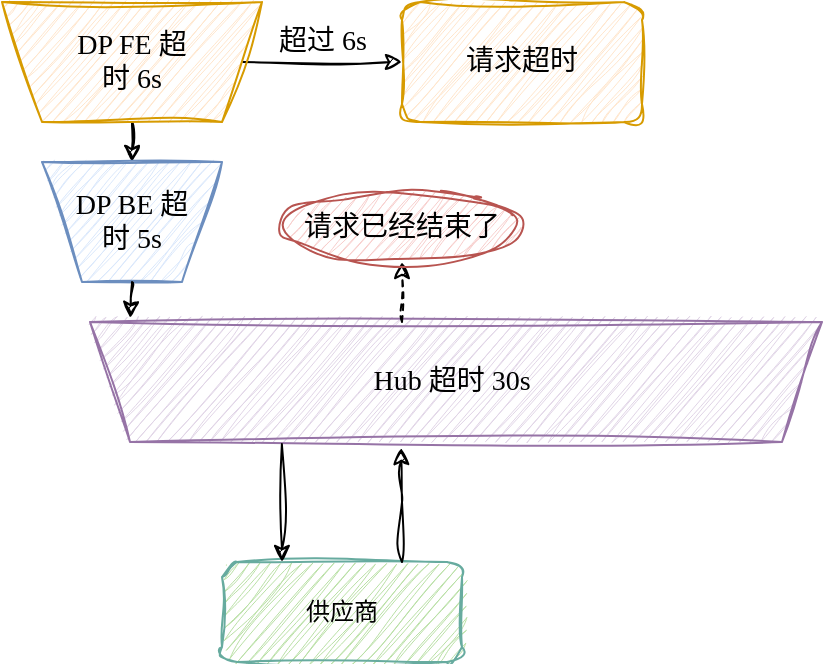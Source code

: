 <mxfile version="24.2.2" type="github" pages="4">
  <diagram name="第 1 页" id="4wBWDTke6CFt4cKtN_KJ">
    <mxGraphModel grid="1" page="1" gridSize="10" guides="1" tooltips="1" connect="1" arrows="1" fold="1" pageScale="1" pageWidth="827" pageHeight="1169" math="0" shadow="0">
      <root>
        <mxCell id="0" />
        <mxCell id="1" parent="0" />
        <mxCell id="wfLUzPqxdIhrwnnLZjeo-49" value="请求超时" style="rounded=1;whiteSpace=wrap;html=1;sketch=1;hachureGap=4;jiggle=2;curveFitting=1;fontFamily=手札体-简;fillColor=#ffe6cc;strokeColor=#d79b00;fontSize=14;" vertex="1" parent="1">
          <mxGeometry x="280" y="200" width="120" height="60" as="geometry" />
        </mxCell>
        <mxCell id="wfLUzPqxdIhrwnnLZjeo-69" style="edgeStyle=orthogonalEdgeStyle;rounded=0;sketch=1;hachureGap=4;jiggle=2;curveFitting=1;orthogonalLoop=1;jettySize=auto;html=1;exitX=0.5;exitY=0;exitDx=0;exitDy=0;entryX=0.5;entryY=1;entryDx=0;entryDy=0;fontFamily=手札体-简;fontSize=14;" edge="1" parent="1" source="wfLUzPqxdIhrwnnLZjeo-70" target="wfLUzPqxdIhrwnnLZjeo-71">
          <mxGeometry relative="1" as="geometry" />
        </mxCell>
        <mxCell id="wfLUzPqxdIhrwnnLZjeo-77" style="edgeStyle=orthogonalEdgeStyle;rounded=0;sketch=1;hachureGap=4;jiggle=2;curveFitting=1;orthogonalLoop=1;jettySize=auto;html=1;exitX=0;exitY=0.5;exitDx=0;exitDy=0;entryX=0;entryY=0.5;entryDx=0;entryDy=0;fontFamily=手札体-简;fontSize=14;" edge="1" parent="1" source="wfLUzPqxdIhrwnnLZjeo-70" target="wfLUzPqxdIhrwnnLZjeo-49">
          <mxGeometry relative="1" as="geometry" />
        </mxCell>
        <mxCell id="wfLUzPqxdIhrwnnLZjeo-78" value="超过 6s" style="edgeLabel;html=1;align=center;verticalAlign=middle;resizable=0;points=[];sketch=1;hachureGap=4;jiggle=2;curveFitting=1;fontFamily=手札体-简;fontSize=14;" vertex="1" connectable="0" parent="wfLUzPqxdIhrwnnLZjeo-77">
          <mxGeometry x="-0.261" y="1" relative="1" as="geometry">
            <mxPoint x="10" y="-9" as="offset" />
          </mxGeometry>
        </mxCell>
        <mxCell id="wfLUzPqxdIhrwnnLZjeo-70" value="" style="shape=trapezoid;perimeter=trapezoidPerimeter;whiteSpace=wrap;html=1;fixedSize=1;sketch=1;hachureGap=4;jiggle=2;curveFitting=1;fontFamily=手札体-简;rotation=-180;fillColor=#ffe6cc;strokeColor=#d79b00;fontSize=14;" vertex="1" parent="1">
          <mxGeometry x="80" y="200" width="130" height="60" as="geometry" />
        </mxCell>
        <mxCell id="wfLUzPqxdIhrwnnLZjeo-71" value="" style="shape=trapezoid;perimeter=trapezoidPerimeter;whiteSpace=wrap;html=1;fixedSize=1;sketch=1;hachureGap=4;jiggle=2;curveFitting=1;fontFamily=手札体-简;rotation=-180;fillColor=#dae8fc;strokeColor=#6c8ebf;fontSize=14;" vertex="1" parent="1">
          <mxGeometry x="100" y="280" width="90" height="60" as="geometry" />
        </mxCell>
        <mxCell id="wfLUzPqxdIhrwnnLZjeo-72" value="" style="shape=trapezoid;perimeter=trapezoidPerimeter;whiteSpace=wrap;html=1;fixedSize=1;sketch=1;hachureGap=4;jiggle=2;curveFitting=1;fontFamily=手札体-简;rotation=-180;fillColor=#e1d5e7;strokeColor=#9673a6;fontSize=14;" vertex="1" parent="1">
          <mxGeometry x="124" y="360" width="366" height="60" as="geometry" />
        </mxCell>
        <mxCell id="wfLUzPqxdIhrwnnLZjeo-73" value="DP FE 超时 6s" style="text;html=1;align=center;verticalAlign=middle;whiteSpace=wrap;rounded=0;fontFamily=手札体-简;fontSize=14;" vertex="1" parent="1">
          <mxGeometry x="115" y="215" width="60" height="30" as="geometry" />
        </mxCell>
        <mxCell id="wfLUzPqxdIhrwnnLZjeo-74" value="DP BE 超时 5s" style="text;html=1;align=center;verticalAlign=middle;whiteSpace=wrap;rounded=0;fontFamily=手札体-简;fontSize=14;" vertex="1" parent="1">
          <mxGeometry x="115" y="295" width="60" height="30" as="geometry" />
        </mxCell>
        <mxCell id="wfLUzPqxdIhrwnnLZjeo-75" style="edgeStyle=orthogonalEdgeStyle;rounded=0;sketch=1;hachureGap=4;jiggle=2;curveFitting=1;orthogonalLoop=1;jettySize=auto;html=1;exitX=0.5;exitY=0;exitDx=0;exitDy=0;entryX=0.945;entryY=1.033;entryDx=0;entryDy=0;entryPerimeter=0;fontFamily=手札体-简;fontSize=14;" edge="1" parent="1" source="wfLUzPqxdIhrwnnLZjeo-71" target="wfLUzPqxdIhrwnnLZjeo-72">
          <mxGeometry relative="1" as="geometry" />
        </mxCell>
        <mxCell id="wfLUzPqxdIhrwnnLZjeo-76" value="Hub 超时 30s" style="text;html=1;align=center;verticalAlign=middle;whiteSpace=wrap;rounded=0;fontFamily=手札体-简;fontSize=14;" vertex="1" parent="1">
          <mxGeometry x="260" y="375" width="90" height="30" as="geometry" />
        </mxCell>
        <mxCell id="_rMoHiiatQQcIpceKY-8-1" value="供应商" style="rounded=1;whiteSpace=wrap;html=1;sketch=1;hachureGap=4;jiggle=2;curveFitting=1;fontFamily=手札体-简;fillColor=#B9E0A5;strokeColor=#67AB9F;" vertex="1" parent="1">
          <mxGeometry x="190" y="480" width="120" height="50" as="geometry" />
        </mxCell>
        <mxCell id="_rMoHiiatQQcIpceKY-8-2" value="" style="endArrow=classic;html=1;rounded=0;sketch=1;hachureGap=4;jiggle=2;curveFitting=1;fontFamily=Architects Daughter;fontSource=https%3A%2F%2Ffonts.googleapis.com%2Fcss%3Ffamily%3DArchitects%2BDaughter;exitX=0.854;exitY=-0.017;exitDx=0;exitDy=0;exitPerimeter=0;entryX=0.25;entryY=0;entryDx=0;entryDy=0;" edge="1" parent="1" target="_rMoHiiatQQcIpceKY-8-1">
          <mxGeometry width="50" height="50" relative="1" as="geometry">
            <mxPoint x="219.936" y="421.02" as="sourcePoint" />
            <mxPoint x="219.5" y="470" as="targetPoint" />
          </mxGeometry>
        </mxCell>
        <mxCell id="oRFlDbXxuyrQ3pjA32C9-1" style="edgeStyle=orthogonalEdgeStyle;rounded=0;sketch=1;hachureGap=4;jiggle=2;curveFitting=1;orthogonalLoop=1;jettySize=auto;html=1;exitX=0.75;exitY=0;exitDx=0;exitDy=0;entryX=0.575;entryY=-0.05;entryDx=0;entryDy=0;entryPerimeter=0;fontFamily=Architects Daughter;fontSource=https%3A%2F%2Ffonts.googleapis.com%2Fcss%3Ffamily%3DArchitects%2BDaughter;" edge="1" parent="1" source="_rMoHiiatQQcIpceKY-8-1" target="wfLUzPqxdIhrwnnLZjeo-72">
          <mxGeometry relative="1" as="geometry" />
        </mxCell>
        <mxCell id="oRFlDbXxuyrQ3pjA32C9-4" style="edgeStyle=orthogonalEdgeStyle;rounded=0;sketch=1;hachureGap=4;jiggle=2;curveFitting=1;orthogonalLoop=1;jettySize=auto;html=1;exitX=0.75;exitY=0;exitDx=0;exitDy=0;fontFamily=Architects Daughter;fontSource=https%3A%2F%2Ffonts.googleapis.com%2Fcss%3Ffamily%3DArchitects%2BDaughter;dashed=1;" edge="1" parent="1">
          <mxGeometry relative="1" as="geometry">
            <mxPoint x="280" y="360" as="sourcePoint" />
            <mxPoint x="280" y="330" as="targetPoint" />
          </mxGeometry>
        </mxCell>
        <mxCell id="kFN-u6hrtb1uAsJHMrWr-1" value="请求已经结束了" style="ellipse;whiteSpace=wrap;html=1;sketch=1;hachureGap=4;jiggle=2;curveFitting=1;fontFamily=手札体-简;fontSize=14;fillColor=#f8cecc;strokeColor=#b85450;" vertex="1" parent="1">
          <mxGeometry x="220" y="295" width="120" height="35" as="geometry" />
        </mxCell>
      </root>
    </mxGraphModel>
  </diagram>
  <diagram id="sL1okS8TRLE8kH8W7ids" name="第 2 页">
    <mxGraphModel dx="1633" dy="879" grid="1" gridSize="10" guides="1" tooltips="1" connect="1" arrows="1" fold="1" page="1" pageScale="1" pageWidth="827" pageHeight="1169" math="0" shadow="0">
      <root>
        <mxCell id="0" />
        <mxCell id="1" parent="0" />
        <mxCell id="i9DNymNOSBwEeFOCKcfr-1" style="edgeStyle=orthogonalEdgeStyle;rounded=0;sketch=1;hachureGap=4;jiggle=2;curveFitting=1;orthogonalLoop=1;jettySize=auto;html=1;exitX=0.5;exitY=0;exitDx=0;exitDy=0;entryX=0.5;entryY=1;entryDx=0;entryDy=0;fontFamily=手札体-简;fontSize=14;" parent="1" source="i9DNymNOSBwEeFOCKcfr-3" target="i9DNymNOSBwEeFOCKcfr-4" edge="1">
          <mxGeometry relative="1" as="geometry" />
        </mxCell>
        <mxCell id="i9DNymNOSBwEeFOCKcfr-2" style="edgeStyle=orthogonalEdgeStyle;rounded=0;sketch=1;hachureGap=4;jiggle=2;curveFitting=1;orthogonalLoop=1;jettySize=auto;html=1;exitX=0;exitY=0.5;exitDx=0;exitDy=0;entryX=1;entryY=0.5;entryDx=0;entryDy=0;fontFamily=手札体-简;fontSize=14;" parent="1" source="i9DNymNOSBwEeFOCKcfr-3" target="i9DNymNOSBwEeFOCKcfr-11" edge="1">
          <mxGeometry relative="1" as="geometry">
            <mxPoint x="250" y="230" as="targetPoint" />
          </mxGeometry>
        </mxCell>
        <mxCell id="i9DNymNOSBwEeFOCKcfr-3" value="" style="shape=trapezoid;perimeter=trapezoidPerimeter;whiteSpace=wrap;html=1;fixedSize=1;sketch=1;hachureGap=4;jiggle=2;curveFitting=1;fontFamily=手札体-简;rotation=-180;fillColor=#ffe6cc;strokeColor=#d79b00;fontSize=14;" parent="1" vertex="1">
          <mxGeometry x="80" y="200" width="130" height="60" as="geometry" />
        </mxCell>
        <mxCell id="i9DNymNOSBwEeFOCKcfr-4" value="" style="shape=trapezoid;perimeter=trapezoidPerimeter;whiteSpace=wrap;html=1;fixedSize=1;sketch=1;hachureGap=4;jiggle=2;curveFitting=1;fontFamily=手札体-简;rotation=-180;fillColor=#dae8fc;strokeColor=#6c8ebf;fontSize=14;" parent="1" vertex="1">
          <mxGeometry x="100" y="280" width="90" height="60" as="geometry" />
        </mxCell>
        <mxCell id="i9DNymNOSBwEeFOCKcfr-5" style="edgeStyle=orthogonalEdgeStyle;rounded=0;sketch=1;hachureGap=4;jiggle=2;curveFitting=1;orthogonalLoop=1;jettySize=auto;html=1;exitX=0;exitY=0.5;exitDx=0;exitDy=0;entryX=0;entryY=0.25;entryDx=0;entryDy=0;fontFamily=手札体-简;fontSize=14;" parent="1" source="i9DNymNOSBwEeFOCKcfr-6" target="i9DNymNOSBwEeFOCKcfr-20" edge="1">
          <mxGeometry relative="1" as="geometry">
            <Array as="points">
              <mxPoint x="497" y="390" />
              <mxPoint x="497" y="340" />
            </Array>
          </mxGeometry>
        </mxCell>
        <mxCell id="i9DNymNOSBwEeFOCKcfr-6" value="" style="shape=trapezoid;perimeter=trapezoidPerimeter;whiteSpace=wrap;html=1;fixedSize=1;sketch=1;hachureGap=4;jiggle=2;curveFitting=1;fontFamily=手札体-简;rotation=-180;fillColor=#e1d5e7;strokeColor=#9673a6;fontSize=14;" parent="1" vertex="1">
          <mxGeometry x="124" y="360" width="366" height="70" as="geometry" />
        </mxCell>
        <mxCell id="i9DNymNOSBwEeFOCKcfr-7" value="DP BE 超时 5s" style="text;html=1;align=center;verticalAlign=middle;whiteSpace=wrap;rounded=0;fontFamily=手札体-简;fontSize=14;" parent="1" vertex="1">
          <mxGeometry x="115" y="295" width="60" height="30" as="geometry" />
        </mxCell>
        <mxCell id="i9DNymNOSBwEeFOCKcfr-8" style="edgeStyle=orthogonalEdgeStyle;rounded=0;sketch=1;hachureGap=4;jiggle=2;curveFitting=1;orthogonalLoop=1;jettySize=auto;html=1;exitX=0.5;exitY=0;exitDx=0;exitDy=0;entryX=0.945;entryY=1.033;entryDx=0;entryDy=0;entryPerimeter=0;fontFamily=手札体-简;fontSize=14;" parent="1" source="i9DNymNOSBwEeFOCKcfr-4" target="i9DNymNOSBwEeFOCKcfr-6" edge="1">
          <mxGeometry relative="1" as="geometry" />
        </mxCell>
        <mxCell id="i9DNymNOSBwEeFOCKcfr-9" style="edgeStyle=orthogonalEdgeStyle;rounded=0;sketch=1;hachureGap=4;jiggle=2;curveFitting=1;orthogonalLoop=1;jettySize=auto;html=1;exitX=0.5;exitY=0;exitDx=0;exitDy=0;entryX=0.5;entryY=1;entryDx=0;entryDy=0;fontFamily=手札体-简;fontSize=14;" parent="1" source="i9DNymNOSBwEeFOCKcfr-11" target="i9DNymNOSBwEeFOCKcfr-13" edge="1">
          <mxGeometry relative="1" as="geometry" />
        </mxCell>
        <mxCell id="i9DNymNOSBwEeFOCKcfr-10" style="edgeStyle=orthogonalEdgeStyle;rounded=0;sketch=1;hachureGap=4;jiggle=2;curveFitting=1;orthogonalLoop=1;jettySize=auto;html=1;exitX=0;exitY=0.5;exitDx=0;exitDy=0;entryX=1;entryY=0.5;entryDx=0;entryDy=0;fontFamily=手札体-简;fontSize=14;" parent="1" source="i9DNymNOSBwEeFOCKcfr-11" target="i9DNymNOSBwEeFOCKcfr-18" edge="1">
          <mxGeometry relative="1" as="geometry" />
        </mxCell>
        <mxCell id="i9DNymNOSBwEeFOCKcfr-11" value="" style="shape=trapezoid;perimeter=trapezoidPerimeter;whiteSpace=wrap;html=1;fixedSize=1;sketch=1;hachureGap=4;jiggle=2;curveFitting=1;fontFamily=手札体-简;rotation=-180;fillColor=#ffe6cc;strokeColor=#d79b00;fontSize=14;" parent="1" vertex="1">
          <mxGeometry x="240" y="200" width="130" height="60" as="geometry" />
        </mxCell>
        <mxCell id="i9DNymNOSBwEeFOCKcfr-12" style="edgeStyle=orthogonalEdgeStyle;rounded=0;sketch=1;hachureGap=4;jiggle=2;curveFitting=1;orthogonalLoop=1;jettySize=auto;html=1;exitX=0.5;exitY=0;exitDx=0;exitDy=0;entryX=0.5;entryY=1;entryDx=0;entryDy=0;fontFamily=手札体-简;fontSize=14;" parent="1" source="i9DNymNOSBwEeFOCKcfr-13" target="i9DNymNOSBwEeFOCKcfr-6" edge="1">
          <mxGeometry relative="1" as="geometry" />
        </mxCell>
        <mxCell id="i9DNymNOSBwEeFOCKcfr-13" value="" style="shape=trapezoid;perimeter=trapezoidPerimeter;whiteSpace=wrap;html=1;fixedSize=1;sketch=1;hachureGap=4;jiggle=2;curveFitting=1;fontFamily=手札体-简;rotation=-180;fillColor=#dae8fc;strokeColor=#6c8ebf;fontSize=14;" parent="1" vertex="1">
          <mxGeometry x="260" y="280" width="90" height="60" as="geometry" />
        </mxCell>
        <mxCell id="i9DNymNOSBwEeFOCKcfr-14" value="DP BE 超时 5s" style="text;html=1;align=center;verticalAlign=middle;whiteSpace=wrap;rounded=0;fontFamily=手札体-简;fontSize=14;" parent="1" vertex="1">
          <mxGeometry x="275" y="295" width="60" height="30" as="geometry" />
        </mxCell>
        <mxCell id="i9DNymNOSBwEeFOCKcfr-15" value="超时重试" style="text;html=1;align=center;verticalAlign=middle;whiteSpace=wrap;rounded=0;fontFamily=手札体-简;fontSize=14;" parent="1" vertex="1">
          <mxGeometry x="196" y="235" width="64" height="30" as="geometry" />
        </mxCell>
        <mxCell id="i9DNymNOSBwEeFOCKcfr-16" style="edgeStyle=orthogonalEdgeStyle;rounded=0;sketch=1;hachureGap=4;jiggle=2;curveFitting=1;orthogonalLoop=1;jettySize=auto;html=1;exitX=0.5;exitY=0;exitDx=0;exitDy=0;entryX=0.5;entryY=1;entryDx=0;entryDy=0;fontFamily=手札体-简;fontSize=14;" parent="1" source="i9DNymNOSBwEeFOCKcfr-18" target="i9DNymNOSBwEeFOCKcfr-20" edge="1">
          <mxGeometry relative="1" as="geometry" />
        </mxCell>
        <mxCell id="i9DNymNOSBwEeFOCKcfr-17" style="edgeStyle=orthogonalEdgeStyle;rounded=0;sketch=1;hachureGap=4;jiggle=2;curveFitting=1;orthogonalLoop=1;jettySize=auto;html=1;exitX=0;exitY=0.5;exitDx=0;exitDy=0;fontFamily=手札体-简;entryX=0;entryY=0.5;entryDx=0;entryDy=0;fontSize=14;" parent="1" source="i9DNymNOSBwEeFOCKcfr-18" target="i9DNymNOSBwEeFOCKcfr-25" edge="1">
          <mxGeometry relative="1" as="geometry">
            <mxPoint x="560" y="230" as="targetPoint" />
          </mxGeometry>
        </mxCell>
        <mxCell id="i9DNymNOSBwEeFOCKcfr-18" value="" style="shape=trapezoid;perimeter=trapezoidPerimeter;whiteSpace=wrap;html=1;fixedSize=1;sketch=1;hachureGap=4;jiggle=2;curveFitting=1;fontFamily=手札体-简;rotation=-180;fillColor=#ffe6cc;strokeColor=#d79b00;fontSize=14;" parent="1" vertex="1">
          <mxGeometry x="400" y="200" width="130" height="60" as="geometry" />
        </mxCell>
        <mxCell id="i9DNymNOSBwEeFOCKcfr-19" style="edgeStyle=orthogonalEdgeStyle;rounded=0;sketch=1;hachureGap=4;jiggle=2;curveFitting=1;orthogonalLoop=1;jettySize=auto;html=1;exitX=0;exitY=0.5;exitDx=0;exitDy=0;entryX=0;entryY=0.25;entryDx=0;entryDy=0;fontFamily=手札体-简;fontSize=14;" parent="1" source="i9DNymNOSBwEeFOCKcfr-20" target="i9DNymNOSBwEeFOCKcfr-18" edge="1">
          <mxGeometry relative="1" as="geometry">
            <Array as="points">
              <mxPoint x="516" y="310" />
            </Array>
          </mxGeometry>
        </mxCell>
        <mxCell id="i9DNymNOSBwEeFOCKcfr-20" value="" style="shape=trapezoid;perimeter=trapezoidPerimeter;whiteSpace=wrap;html=1;fixedSize=1;sketch=1;hachureGap=4;jiggle=2;curveFitting=1;fontFamily=手札体-简;rotation=-180;fillColor=#dae8fc;strokeColor=#6c8ebf;fontSize=14;" parent="1" vertex="1">
          <mxGeometry x="420" y="280" width="90" height="60" as="geometry" />
        </mxCell>
        <mxCell id="i9DNymNOSBwEeFOCKcfr-21" value="DP BE 超时 5s" style="text;html=1;align=center;verticalAlign=middle;whiteSpace=wrap;rounded=0;fontFamily=手札体-简;fontSize=14;" parent="1" vertex="1">
          <mxGeometry x="435" y="295" width="60" height="30" as="geometry" />
        </mxCell>
        <mxCell id="i9DNymNOSBwEeFOCKcfr-22" style="edgeStyle=orthogonalEdgeStyle;rounded=0;sketch=1;hachureGap=4;jiggle=2;curveFitting=1;orthogonalLoop=1;jettySize=auto;html=1;exitX=0.5;exitY=0;exitDx=0;exitDy=0;entryX=0.067;entryY=1.017;entryDx=0;entryDy=0;entryPerimeter=0;fontFamily=手札体-简;fontSize=14;" parent="1" source="i9DNymNOSBwEeFOCKcfr-20" target="i9DNymNOSBwEeFOCKcfr-6" edge="1">
          <mxGeometry relative="1" as="geometry" />
        </mxCell>
        <mxCell id="i9DNymNOSBwEeFOCKcfr-23" value="超时重试" style="text;html=1;align=center;verticalAlign=middle;whiteSpace=wrap;rounded=0;fontFamily=手札体-简;fontSize=14;" parent="1" vertex="1">
          <mxGeometry x="356" y="235" width="64" height="30" as="geometry" />
        </mxCell>
        <mxCell id="i9DNymNOSBwEeFOCKcfr-24" value="Hub 超时 30s" style="text;html=1;align=center;verticalAlign=middle;whiteSpace=wrap;rounded=0;fontFamily=手札体-简;fontSize=14;" parent="1" vertex="1">
          <mxGeometry x="210" y="380" width="90" height="30" as="geometry" />
        </mxCell>
        <mxCell id="i9DNymNOSBwEeFOCKcfr-25" value="请求结果" style="rounded=1;whiteSpace=wrap;html=1;sketch=1;hachureGap=4;jiggle=2;curveFitting=1;fontFamily=手札体-简;fillColor=#d5e8d4;strokeColor=#82b366;fontSize=14;" parent="1" vertex="1">
          <mxGeometry x="560" y="200" width="120" height="60" as="geometry" />
        </mxCell>
        <mxCell id="i9DNymNOSBwEeFOCKcfr-26" value="DP FE 超时 6s" style="text;html=1;align=center;verticalAlign=middle;whiteSpace=wrap;rounded=0;fontFamily=手札体-简;fontSize=14;" parent="1" vertex="1">
          <mxGeometry x="110" y="215" width="60" height="30" as="geometry" />
        </mxCell>
        <mxCell id="i9DNymNOSBwEeFOCKcfr-27" value="DP FE 超时 6s" style="text;html=1;align=center;verticalAlign=middle;whiteSpace=wrap;rounded=0;fontFamily=手札体-简;fontSize=14;" parent="1" vertex="1">
          <mxGeometry x="275" y="215" width="60" height="30" as="geometry" />
        </mxCell>
        <mxCell id="i9DNymNOSBwEeFOCKcfr-28" value="DP FE 超时 6s" style="text;html=1;align=center;verticalAlign=middle;whiteSpace=wrap;rounded=0;fontFamily=手札体-简;fontSize=14;" parent="1" vertex="1">
          <mxGeometry x="435" y="215" width="60" height="30" as="geometry" />
        </mxCell>
        <mxCell id="JL0E5EZfbtJe1sUb21RF-1" value="供应商" style="rounded=1;whiteSpace=wrap;html=1;sketch=1;hachureGap=4;jiggle=2;curveFitting=1;fontFamily=手札体-简;fillColor=#B9E0A5;strokeColor=#67AB9F;fontSize=14;" parent="1" vertex="1">
          <mxGeometry x="160" y="470" width="120" height="50" as="geometry" />
        </mxCell>
        <mxCell id="JL0E5EZfbtJe1sUb21RF-3" style="edgeStyle=orthogonalEdgeStyle;rounded=0;sketch=1;hachureGap=4;jiggle=2;curveFitting=1;orthogonalLoop=1;jettySize=auto;html=1;exitX=1;exitY=0.5;exitDx=0;exitDy=0;entryX=0.5;entryY=1;entryDx=0;entryDy=0;fontFamily=手札体-简;fontSize=14;" parent="1" source="JL0E5EZfbtJe1sUb21RF-1" target="JL0E5EZfbtJe1sUb21RF-6" edge="1">
          <mxGeometry relative="1" as="geometry" />
        </mxCell>
        <mxCell id="JL0E5EZfbtJe1sUb21RF-4" style="edgeStyle=orthogonalEdgeStyle;rounded=0;sketch=1;hachureGap=4;jiggle=2;curveFitting=1;orthogonalLoop=1;jettySize=auto;html=1;exitX=0.75;exitY=0;exitDx=0;exitDy=0;entryX=0.456;entryY=-0.124;entryDx=0;entryDy=0;entryPerimeter=0;fontFamily=手札体-简;fontSize=14;" parent="1" source="i9DNymNOSBwEeFOCKcfr-6" target="JL0E5EZfbtJe1sUb21RF-1" edge="1">
          <mxGeometry relative="1" as="geometry" />
        </mxCell>
        <mxCell id="JL0E5EZfbtJe1sUb21RF-6" value="缓存" style="rounded=0;whiteSpace=wrap;html=1;sketch=1;hachureGap=4;jiggle=2;curveFitting=1;fontFamily=手札体-简;fillColor=#e1d5e7;strokeColor=#9673a6;fontSize=14;" parent="1" vertex="1">
          <mxGeometry x="330" y="375" width="80" height="40" as="geometry" />
        </mxCell>
      </root>
    </mxGraphModel>
  </diagram>
  <diagram id="VIR1tt_H0xobz8A4FcwM" name="第 3 页">
    <mxGraphModel dx="1633" dy="879" grid="1" gridSize="10" guides="1" tooltips="1" connect="1" arrows="1" fold="1" page="1" pageScale="1" pageWidth="827" pageHeight="1169" math="0" shadow="0">
      <root>
        <mxCell id="0" />
        <mxCell id="1" parent="0" />
        <mxCell id="HpY48tn5f84cSBDydu3R-17" style="edgeStyle=orthogonalEdgeStyle;rounded=0;sketch=1;hachureGap=4;jiggle=2;curveFitting=1;orthogonalLoop=1;jettySize=auto;html=1;exitX=0.5;exitY=0;exitDx=0;exitDy=0;entryX=0.5;entryY=1;entryDx=0;entryDy=0;fontFamily=手札体-简;fontSize=14;" parent="1" source="HpY48tn5f84cSBDydu3R-5" target="HpY48tn5f84cSBDydu3R-6" edge="1">
          <mxGeometry relative="1" as="geometry" />
        </mxCell>
        <mxCell id="HpY48tn5f84cSBDydu3R-24" style="edgeStyle=orthogonalEdgeStyle;rounded=0;sketch=1;hachureGap=4;jiggle=2;curveFitting=1;orthogonalLoop=1;jettySize=auto;html=1;exitX=0;exitY=0.5;exitDx=0;exitDy=0;fontFamily=手札体-简;entryX=0;entryY=0.5;entryDx=0;entryDy=0;fontSize=14;" parent="1" source="HpY48tn5f84cSBDydu3R-5" target="_ectVcwdX56fO7pisQmW-1" edge="1">
          <mxGeometry relative="1" as="geometry">
            <mxPoint x="360" y="230" as="targetPoint" />
          </mxGeometry>
        </mxCell>
        <mxCell id="HpY48tn5f84cSBDydu3R-5" value="" style="shape=trapezoid;perimeter=trapezoidPerimeter;whiteSpace=wrap;html=1;fixedSize=1;sketch=1;hachureGap=4;jiggle=2;curveFitting=1;fontFamily=手札体-简;rotation=-180;fillColor=#ffe6cc;strokeColor=#d79b00;fontSize=14;" parent="1" vertex="1">
          <mxGeometry x="80" y="200" width="240" height="60" as="geometry" />
        </mxCell>
        <mxCell id="HpY48tn5f84cSBDydu3R-6" value="" style="shape=trapezoid;perimeter=trapezoidPerimeter;whiteSpace=wrap;html=1;fixedSize=1;sketch=1;hachureGap=4;jiggle=2;curveFitting=1;fontFamily=手札体-简;rotation=-180;fillColor=#dae8fc;strokeColor=#6c8ebf;fontSize=14;" parent="1" vertex="1">
          <mxGeometry x="100" y="280" width="200" height="60" as="geometry" />
        </mxCell>
        <mxCell id="HpY48tn5f84cSBDydu3R-8" value="" style="shape=trapezoid;perimeter=trapezoidPerimeter;whiteSpace=wrap;html=1;fixedSize=1;sketch=1;hachureGap=4;jiggle=2;curveFitting=1;fontFamily=手札体-简;rotation=-180;fillColor=#e1d5e7;strokeColor=#9673a6;fontSize=14;" parent="1" vertex="1">
          <mxGeometry x="114" y="360" width="366" height="60" as="geometry" />
        </mxCell>
        <mxCell id="HpY48tn5f84cSBDydu3R-9" value="DP FE 超时 11s" style="text;html=1;align=center;verticalAlign=middle;whiteSpace=wrap;rounded=0;fontFamily=手札体-简;fontSize=14;" parent="1" vertex="1">
          <mxGeometry x="132.5" y="215" width="135" height="30" as="geometry" />
        </mxCell>
        <mxCell id="HpY48tn5f84cSBDydu3R-10" value="DP BE 超时 10s" style="text;html=1;align=center;verticalAlign=middle;whiteSpace=wrap;rounded=0;fontFamily=手札体-简;fontSize=14;" parent="1" vertex="1">
          <mxGeometry x="142.5" y="295" width="115" height="30" as="geometry" />
        </mxCell>
        <mxCell id="HpY48tn5f84cSBDydu3R-12" value="Hub 超时 30s" style="text;html=1;align=center;verticalAlign=middle;whiteSpace=wrap;rounded=0;fontFamily=手札体-简;fontSize=14;" parent="1" vertex="1">
          <mxGeometry x="330" y="375" width="90" height="30" as="geometry" />
        </mxCell>
        <mxCell id="HpY48tn5f84cSBDydu3R-21" style="edgeStyle=orthogonalEdgeStyle;rounded=0;sketch=1;hachureGap=4;jiggle=2;curveFitting=1;orthogonalLoop=1;jettySize=auto;html=1;exitX=0.75;exitY=0;exitDx=0;exitDy=0;entryX=0.25;entryY=0;entryDx=0;entryDy=0;fontFamily=手札体-简;fontSize=14;" parent="1" source="HpY48tn5f84cSBDydu3R-14" target="HpY48tn5f84cSBDydu3R-19" edge="1">
          <mxGeometry relative="1" as="geometry" />
        </mxCell>
        <mxCell id="HpY48tn5f84cSBDydu3R-14" value="供应商" style="rounded=1;whiteSpace=wrap;html=1;sketch=1;hachureGap=4;jiggle=2;curveFitting=1;fontFamily=手札体-简;fillColor=#B9E0A5;strokeColor=#67AB9F;fontSize=14;" parent="1" vertex="1">
          <mxGeometry x="160" y="460" width="120" height="50" as="geometry" />
        </mxCell>
        <mxCell id="HpY48tn5f84cSBDydu3R-15" value="" style="endArrow=classic;html=1;rounded=0;sketch=1;hachureGap=4;jiggle=2;curveFitting=1;fontFamily=手札体-简;exitX=0.854;exitY=-0.017;exitDx=0;exitDy=0;exitPerimeter=0;entryX=0.5;entryY=0;entryDx=0;entryDy=0;fontSize=14;" parent="1" target="HpY48tn5f84cSBDydu3R-14" edge="1">
          <mxGeometry width="50" height="50" relative="1" as="geometry">
            <mxPoint x="219.936" y="421.02" as="sourcePoint" />
            <mxPoint x="219.5" y="470" as="targetPoint" />
          </mxGeometry>
        </mxCell>
        <mxCell id="HpY48tn5f84cSBDydu3R-22" style="edgeStyle=orthogonalEdgeStyle;rounded=0;sketch=1;hachureGap=4;jiggle=2;curveFitting=1;orthogonalLoop=1;jettySize=auto;html=1;exitX=0.25;exitY=1;exitDx=0;exitDy=0;entryX=0.25;entryY=0;entryDx=0;entryDy=0;fontFamily=手札体-简;fontSize=14;" parent="1" source="HpY48tn5f84cSBDydu3R-19" target="HpY48tn5f84cSBDydu3R-6" edge="1">
          <mxGeometry relative="1" as="geometry" />
        </mxCell>
        <mxCell id="HpY48tn5f84cSBDydu3R-19" value="" style="shape=trapezoid;perimeter=trapezoidPerimeter;whiteSpace=wrap;html=1;fixedSize=1;sketch=1;hachureGap=4;jiggle=2;curveFitting=1;fontFamily=手札体-简;rotation=-180;fillColor=#e1d5e7;strokeColor=#9673a6;fontSize=14;" parent="1" vertex="1">
          <mxGeometry x="124" y="370" width="168.5" height="40" as="geometry" />
        </mxCell>
        <mxCell id="HpY48tn5f84cSBDydu3R-20" value="绝大部分请求耗时 &amp;lt; 10s" style="text;html=1;align=center;verticalAlign=middle;whiteSpace=wrap;rounded=0;fontFamily=手札体-简;fontSize=14;" parent="1" vertex="1">
          <mxGeometry x="150.38" y="375" width="99.25" height="30" as="geometry" />
        </mxCell>
        <mxCell id="HpY48tn5f84cSBDydu3R-23" style="edgeStyle=orthogonalEdgeStyle;rounded=0;sketch=1;hachureGap=4;jiggle=2;curveFitting=1;orthogonalLoop=1;jettySize=auto;html=1;exitX=0.25;exitY=1;exitDx=0;exitDy=0;entryX=0.289;entryY=0.037;entryDx=0;entryDy=0;entryPerimeter=0;fontFamily=手札体-简;fontSize=14;" parent="1" source="HpY48tn5f84cSBDydu3R-6" target="HpY48tn5f84cSBDydu3R-5" edge="1">
          <mxGeometry relative="1" as="geometry" />
        </mxCell>
        <mxCell id="_ectVcwdX56fO7pisQmW-1" value="请求结果" style="rounded=1;whiteSpace=wrap;html=1;sketch=1;hachureGap=4;jiggle=2;curveFitting=1;fontFamily=手札体-简;fillColor=#d5e8d4;strokeColor=#82b366;fontSize=14;" parent="1" vertex="1">
          <mxGeometry x="360" y="200" width="120" height="60" as="geometry" />
        </mxCell>
        <mxCell id="_ectVcwdX56fO7pisQmW-2" style="edgeStyle=orthogonalEdgeStyle;rounded=0;sketch=1;hachureGap=4;jiggle=2;curveFitting=1;orthogonalLoop=1;jettySize=auto;html=1;exitX=0.5;exitY=0;exitDx=0;exitDy=0;entryX=0.771;entryY=0.987;entryDx=0;entryDy=0;entryPerimeter=0;fontFamily=Architects Daughter;fontSource=https%3A%2F%2Ffonts.googleapis.com%2Fcss%3Ffamily%3DArchitects%2BDaughter;" parent="1" source="HpY48tn5f84cSBDydu3R-6" target="HpY48tn5f84cSBDydu3R-8" edge="1">
          <mxGeometry relative="1" as="geometry" />
        </mxCell>
      </root>
    </mxGraphModel>
  </diagram>
  <diagram id="c4GqArriTeaF3FHyaZ6e" name="第 4 页">
    <mxGraphModel dx="1633" dy="879" grid="1" gridSize="10" guides="1" tooltips="1" connect="1" arrows="1" fold="1" page="1" pageScale="1" pageWidth="827" pageHeight="1169" math="0" shadow="0">
      <root>
        <mxCell id="0" />
        <mxCell id="1" parent="0" />
        <mxCell id="oXFwaoAncrmxWprxk_eS-44" value="" style="rounded=0;whiteSpace=wrap;html=1;sketch=1;hachureGap=4;jiggle=2;curveFitting=1;fontFamily=Architects Daughter;fontSource=https%3A%2F%2Ffonts.googleapis.com%2Fcss%3Ffamily%3DArchitects%2BDaughter;fillColor=none;dashed=1;dashPattern=8 8;" parent="1" vertex="1">
          <mxGeometry x="100" y="225" width="80" height="45" as="geometry" />
        </mxCell>
        <mxCell id="oXFwaoAncrmxWprxk_eS-39" value="" style="rounded=0;whiteSpace=wrap;html=1;sketch=1;hachureGap=4;jiggle=2;curveFitting=1;fontFamily=Architects Daughter;fontSource=https%3A%2F%2Ffonts.googleapis.com%2Fcss%3Ffamily%3DArchitects%2BDaughter;fillColor=#fff2cc;dashed=1;dashPattern=8 8;strokeColor=#d6b656;opacity=50;" parent="1" vertex="1">
          <mxGeometry x="460" y="60" width="490" height="310" as="geometry" />
        </mxCell>
        <mxCell id="oXFwaoAncrmxWprxk_eS-5" value="" style="edgeStyle=orthogonalEdgeStyle;rounded=0;sketch=1;hachureGap=4;jiggle=2;curveFitting=1;orthogonalLoop=1;jettySize=auto;html=1;fontFamily=手札体-简;fontSize=14;" parent="1" source="oXFwaoAncrmxWprxk_eS-1" target="oXFwaoAncrmxWprxk_eS-4" edge="1">
          <mxGeometry relative="1" as="geometry" />
        </mxCell>
        <mxCell id="oXFwaoAncrmxWprxk_eS-1" value="请求接口" style="rounded=1;whiteSpace=wrap;html=1;sketch=1;hachureGap=4;jiggle=2;curveFitting=1;fontFamily=手札体-简;fontSize=14;fillColor=#dae8fc;strokeColor=#6c8ebf;" parent="1" vertex="1">
          <mxGeometry x="80" y="160" width="120" height="60" as="geometry" />
        </mxCell>
        <mxCell id="oXFwaoAncrmxWprxk_eS-10" value="" style="edgeStyle=orthogonalEdgeStyle;rounded=0;sketch=1;hachureGap=4;jiggle=2;curveFitting=1;orthogonalLoop=1;jettySize=auto;html=1;fontFamily=手札体-简;fontSize=14;" parent="1" source="oXFwaoAncrmxWprxk_eS-4" target="oXFwaoAncrmxWprxk_eS-9" edge="1">
          <mxGeometry relative="1" as="geometry" />
        </mxCell>
        <mxCell id="oXFwaoAncrmxWprxk_eS-26" value="失败" style="edgeLabel;html=1;align=center;verticalAlign=middle;resizable=0;points=[];sketch=1;hachureGap=4;jiggle=2;curveFitting=1;fontFamily=手札体-简;fontSize=14;" parent="oXFwaoAncrmxWprxk_eS-10" vertex="1" connectable="0">
          <mxGeometry x="-0.111" y="2" relative="1" as="geometry">
            <mxPoint x="-8" y="-18" as="offset" />
          </mxGeometry>
        </mxCell>
        <mxCell id="oXFwaoAncrmxWprxk_eS-14" style="edgeStyle=orthogonalEdgeStyle;rounded=0;sketch=1;hachureGap=4;jiggle=2;curveFitting=1;orthogonalLoop=1;jettySize=auto;html=1;exitX=0.5;exitY=1;exitDx=0;exitDy=0;entryX=0.5;entryY=0;entryDx=0;entryDy=0;fontFamily=手札体-简;fontSize=14;" parent="1" source="oXFwaoAncrmxWprxk_eS-4" edge="1">
          <mxGeometry relative="1" as="geometry">
            <mxPoint x="325" y="300" as="targetPoint" />
          </mxGeometry>
        </mxCell>
        <mxCell id="oXFwaoAncrmxWprxk_eS-27" value="成功" style="edgeLabel;html=1;align=center;verticalAlign=middle;resizable=0;points=[];sketch=1;hachureGap=4;jiggle=2;curveFitting=1;fontFamily=手札体-简;fontSize=14;" parent="oXFwaoAncrmxWprxk_eS-14" vertex="1" connectable="0">
          <mxGeometry x="-0.653" relative="1" as="geometry">
            <mxPoint x="-15" as="offset" />
          </mxGeometry>
        </mxCell>
        <mxCell id="oXFwaoAncrmxWprxk_eS-4" value="接口成功？" style="rhombus;whiteSpace=wrap;html=1;fontSize=14;fontFamily=手札体-简;fillColor=#dae8fc;strokeColor=#6c8ebf;rounded=1;sketch=1;hachureGap=4;jiggle=2;curveFitting=1;" parent="1" vertex="1">
          <mxGeometry x="240" y="150" width="170" height="80" as="geometry" />
        </mxCell>
        <mxCell id="oXFwaoAncrmxWprxk_eS-17" value="" style="edgeStyle=orthogonalEdgeStyle;rounded=0;sketch=1;hachureGap=4;jiggle=2;curveFitting=1;orthogonalLoop=1;jettySize=auto;html=1;fontFamily=手札体-简;entryX=0;entryY=0.5;entryDx=0;entryDy=0;fontSize=14;" parent="1" source="oXFwaoAncrmxWprxk_eS-9" target="oXFwaoAncrmxWprxk_eS-18" edge="1">
          <mxGeometry relative="1" as="geometry">
            <mxPoint x="690" y="190" as="targetPoint" />
          </mxGeometry>
        </mxCell>
        <mxCell id="oXFwaoAncrmxWprxk_eS-29" value="可重试" style="edgeLabel;html=1;align=center;verticalAlign=middle;resizable=0;points=[];sketch=1;hachureGap=4;jiggle=2;curveFitting=1;fontFamily=手札体-简;fontSize=14;" parent="oXFwaoAncrmxWprxk_eS-17" vertex="1" connectable="0">
          <mxGeometry x="-0.432" y="4" relative="1" as="geometry">
            <mxPoint x="11" y="-16" as="offset" />
          </mxGeometry>
        </mxCell>
        <mxCell id="oXFwaoAncrmxWprxk_eS-9" value="&lt;div style=&quot;font-size: 14px;&quot;&gt;是否重试？&lt;/div&gt;" style="rhombus;whiteSpace=wrap;html=1;fontSize=14;fontFamily=手札体-简;fillColor=#ffe6cc;strokeColor=#d79b00;rounded=1;sketch=1;hachureGap=4;jiggle=2;curveFitting=1;" parent="1" vertex="1">
          <mxGeometry x="480" y="155" width="165" height="70" as="geometry" />
        </mxCell>
        <mxCell id="oXFwaoAncrmxWprxk_eS-15" style="edgeStyle=orthogonalEdgeStyle;rounded=0;sketch=1;hachureGap=4;jiggle=2;curveFitting=1;orthogonalLoop=1;jettySize=auto;html=1;exitX=0.5;exitY=1;exitDx=0;exitDy=0;fontFamily=手札体-简;entryX=0.5;entryY=0;entryDx=0;entryDy=0;fontSize=14;" parent="1" source="oXFwaoAncrmxWprxk_eS-9" target="oXFwaoAncrmxWprxk_eS-21" edge="1">
          <mxGeometry relative="1" as="geometry">
            <mxPoint x="563" y="320" as="targetPoint" />
          </mxGeometry>
        </mxCell>
        <mxCell id="oXFwaoAncrmxWprxk_eS-28" value="不重试" style="edgeLabel;html=1;align=center;verticalAlign=middle;resizable=0;points=[];sketch=1;hachureGap=4;jiggle=2;curveFitting=1;fontFamily=手札体-简;fontSize=14;" parent="oXFwaoAncrmxWprxk_eS-15" vertex="1" connectable="0">
          <mxGeometry x="-0.874" relative="1" as="geometry">
            <mxPoint y="10" as="offset" />
          </mxGeometry>
        </mxCell>
        <mxCell id="oXFwaoAncrmxWprxk_eS-20" style="edgeStyle=orthogonalEdgeStyle;rounded=0;sketch=1;hachureGap=4;jiggle=2;curveFitting=1;orthogonalLoop=1;jettySize=auto;html=1;exitX=1;exitY=0.5;exitDx=0;exitDy=0;entryX=0.5;entryY=0;entryDx=0;entryDy=0;fontFamily=手札体-简;fontSize=14;" parent="1" source="oXFwaoAncrmxWprxk_eS-18" target="oXFwaoAncrmxWprxk_eS-1" edge="1">
          <mxGeometry relative="1" as="geometry">
            <Array as="points">
              <mxPoint x="920" y="190" />
              <mxPoint x="920" y="120" />
              <mxPoint x="140" y="120" />
            </Array>
          </mxGeometry>
        </mxCell>
        <mxCell id="oXFwaoAncrmxWprxk_eS-34" value="还有重试次数，重试次数 - 1" style="edgeLabel;html=1;align=center;verticalAlign=middle;resizable=0;points=[];sketch=1;hachureGap=4;jiggle=2;curveFitting=1;fontFamily=手札体-简;fontSize=14;" parent="oXFwaoAncrmxWprxk_eS-20" vertex="1" connectable="0">
          <mxGeometry x="-0.489" y="-4" relative="1" as="geometry">
            <mxPoint x="21" y="-16" as="offset" />
          </mxGeometry>
        </mxCell>
        <mxCell id="oXFwaoAncrmxWprxk_eS-32" style="edgeStyle=orthogonalEdgeStyle;rounded=0;sketch=1;hachureGap=4;jiggle=2;curveFitting=1;orthogonalLoop=1;jettySize=auto;html=1;exitX=0.5;exitY=1;exitDx=0;exitDy=0;entryX=0.75;entryY=0;entryDx=0;entryDy=0;fontFamily=手札体-简;fontSize=14;" parent="1" source="oXFwaoAncrmxWprxk_eS-18" target="oXFwaoAncrmxWprxk_eS-21" edge="1">
          <mxGeometry relative="1" as="geometry" />
        </mxCell>
        <mxCell id="oXFwaoAncrmxWprxk_eS-33" value="没有重试次数" style="edgeLabel;html=1;align=center;verticalAlign=middle;resizable=0;points=[];sketch=1;hachureGap=4;jiggle=2;curveFitting=1;fontFamily=手札体-简;fontSize=14;" parent="oXFwaoAncrmxWprxk_eS-32" vertex="1" connectable="0">
          <mxGeometry x="-0.104" y="-2" relative="1" as="geometry">
            <mxPoint x="14" y="-20" as="offset" />
          </mxGeometry>
        </mxCell>
        <mxCell id="oXFwaoAncrmxWprxk_eS-18" value="是否还有重试次数？" style="rhombus;whiteSpace=wrap;html=1;fontSize=14;fontFamily=手札体-简;fillColor=#ffe6cc;strokeColor=#d79b00;rounded=1;sketch=1;hachureGap=4;jiggle=2;curveFitting=1;" parent="1" vertex="1">
          <mxGeometry x="730" y="155" width="165" height="70" as="geometry" />
        </mxCell>
        <mxCell id="oXFwaoAncrmxWprxk_eS-38" value="" style="edgeStyle=orthogonalEdgeStyle;rounded=0;sketch=1;hachureGap=4;jiggle=2;curveFitting=1;orthogonalLoop=1;jettySize=auto;html=1;fontFamily=Architects Daughter;fontSource=https%3A%2F%2Ffonts.googleapis.com%2Fcss%3Ffamily%3DArchitects%2BDaughter;" parent="1" source="oXFwaoAncrmxWprxk_eS-21" target="oXFwaoAncrmxWprxk_eS-37" edge="1">
          <mxGeometry relative="1" as="geometry" />
        </mxCell>
        <mxCell id="oXFwaoAncrmxWprxk_eS-21" value="返回接口失败" style="whiteSpace=wrap;html=1;fontSize=14;fontFamily=手札体-简;fillColor=#ffe6cc;strokeColor=#d79b00;rounded=1;sketch=1;hachureGap=4;jiggle=2;curveFitting=1;" parent="1" vertex="1">
          <mxGeometry x="502.5" y="300" width="120" height="60" as="geometry" />
        </mxCell>
        <mxCell id="oXFwaoAncrmxWprxk_eS-25" value="" style="endArrow=classic;html=1;rounded=0;sketch=1;hachureGap=4;jiggle=2;curveFitting=1;fontFamily=手札体-简;entryX=0;entryY=0.5;entryDx=0;entryDy=0;fontSize=14;" parent="1" target="oXFwaoAncrmxWprxk_eS-1" edge="1">
          <mxGeometry width="50" height="50" relative="1" as="geometry">
            <mxPoint x="40" y="190" as="sourcePoint" />
            <mxPoint x="70" y="180" as="targetPoint" />
          </mxGeometry>
        </mxCell>
        <mxCell id="oXFwaoAncrmxWprxk_eS-36" value="" style="edgeStyle=orthogonalEdgeStyle;rounded=0;sketch=1;hachureGap=4;jiggle=2;curveFitting=1;orthogonalLoop=1;jettySize=auto;html=1;fontFamily=Architects Daughter;fontSource=https%3A%2F%2Ffonts.googleapis.com%2Fcss%3Ffamily%3DArchitects%2BDaughter;entryX=0.5;entryY=0;entryDx=0;entryDy=0;" parent="1" source="oXFwaoAncrmxWprxk_eS-30" target="oXFwaoAncrmxWprxk_eS-37" edge="1">
          <mxGeometry relative="1" as="geometry">
            <mxPoint x="325" y="400" as="targetPoint" />
          </mxGeometry>
        </mxCell>
        <mxCell id="7SQbns0P1bOGqEcKxKfK-1" style="edgeStyle=orthogonalEdgeStyle;rounded=0;sketch=1;hachureGap=4;jiggle=2;curveFitting=1;orthogonalLoop=1;jettySize=auto;html=1;exitX=0.5;exitY=1;exitDx=0;exitDy=0;fontFamily=Architects Daughter;fontSource=https%3A%2F%2Ffonts.googleapis.com%2Fcss%3Ffamily%3DArchitects%2BDaughter;entryX=0.5;entryY=0;entryDx=0;entryDy=0;" edge="1" parent="1" source="oXFwaoAncrmxWprxk_eS-30" target="7SQbns0P1bOGqEcKxKfK-2">
          <mxGeometry relative="1" as="geometry">
            <mxPoint x="325" y="520" as="targetPoint" />
          </mxGeometry>
        </mxCell>
        <mxCell id="oXFwaoAncrmxWprxk_eS-30" value="返回接口成功" style="whiteSpace=wrap;html=1;fontSize=14;fontFamily=手札体-简;fillColor=#dae8fc;strokeColor=#6c8ebf;rounded=1;sketch=1;hachureGap=4;jiggle=2;curveFitting=1;" parent="1" vertex="1">
          <mxGeometry x="265" y="300" width="120" height="60" as="geometry" />
        </mxCell>
        <mxCell id="oXFwaoAncrmxWprxk_eS-37" value="上报结果，&lt;span style=&quot;background-color: initial;&quot;&gt;重试次数&lt;/span&gt;" style="whiteSpace=wrap;html=1;fontSize=14;fontFamily=手札体-简;fillColor=#fff2cc;strokeColor=#d6b656;rounded=1;sketch=1;hachureGap=4;jiggle=2;curveFitting=1;" parent="1" vertex="1">
          <mxGeometry x="340" y="410" width="200" height="60" as="geometry" />
        </mxCell>
        <mxCell id="oXFwaoAncrmxWprxk_eS-40" value="拦截失败的请求" style="text;html=1;align=center;verticalAlign=middle;whiteSpace=wrap;rounded=0;fontFamily=手札体-简;fontSize=16;" parent="1" vertex="1">
          <mxGeometry x="472.5" y="70" width="127.5" height="30" as="geometry" />
        </mxCell>
        <mxCell id="oXFwaoAncrmxWprxk_eS-43" value="&lt;div style=&quot;font-size: 14px;&quot;&gt;是否重试&lt;/div&gt;重试次数" style="text;html=1;align=center;verticalAlign=middle;whiteSpace=wrap;rounded=0;fontFamily=手札体-简;fontSize=14;" parent="1" vertex="1">
          <mxGeometry x="110" y="232.5" width="60" height="30" as="geometry" />
        </mxCell>
        <mxCell id="7SQbns0P1bOGqEcKxKfK-4" value="" style="edgeStyle=orthogonalEdgeStyle;rounded=0;sketch=1;hachureGap=4;jiggle=2;curveFitting=1;orthogonalLoop=1;jettySize=auto;html=1;fontFamily=Architects Daughter;fontSource=https%3A%2F%2Ffonts.googleapis.com%2Fcss%3Ffamily%3DArchitects%2BDaughter;" edge="1" parent="1" source="7SQbns0P1bOGqEcKxKfK-2">
          <mxGeometry relative="1" as="geometry">
            <mxPoint x="325" y="630" as="targetPoint" />
          </mxGeometry>
        </mxCell>
        <mxCell id="7SQbns0P1bOGqEcKxKfK-6" style="edgeStyle=orthogonalEdgeStyle;rounded=0;sketch=1;hachureGap=4;jiggle=2;curveFitting=1;orthogonalLoop=1;jettySize=auto;html=1;exitX=1;exitY=0.5;exitDx=0;exitDy=0;entryX=0;entryY=0.5;entryDx=0;entryDy=0;fontFamily=Architects Daughter;fontSource=https%3A%2F%2Ffonts.googleapis.com%2Fcss%3Ffamily%3DArchitects%2BDaughter;" edge="1" parent="1" source="7SQbns0P1bOGqEcKxKfK-2" target="7SQbns0P1bOGqEcKxKfK-5">
          <mxGeometry relative="1" as="geometry" />
        </mxCell>
        <mxCell id="7SQbns0P1bOGqEcKxKfK-2" value="创单" style="whiteSpace=wrap;html=1;fontSize=14;fontFamily=手札体-简;fillColor=#dae8fc;strokeColor=#6c8ebf;rounded=1;sketch=1;hachureGap=4;jiggle=2;curveFitting=1;" vertex="1" parent="1">
          <mxGeometry x="265" y="524.5" width="120" height="60" as="geometry" />
        </mxCell>
        <mxCell id="7SQbns0P1bOGqEcKxKfK-5" value="上报结果增加&lt;span style=&quot;background-color: initial;&quot;&gt;重试次数&lt;/span&gt;" style="whiteSpace=wrap;html=1;fontSize=14;fontFamily=手札体-简;fillColor=#fff2cc;strokeColor=#d6b656;rounded=1;sketch=1;hachureGap=4;jiggle=2;curveFitting=1;" vertex="1" parent="1">
          <mxGeometry x="436.25" y="525" width="193.75" height="60" as="geometry" />
        </mxCell>
      </root>
    </mxGraphModel>
  </diagram>
</mxfile>
